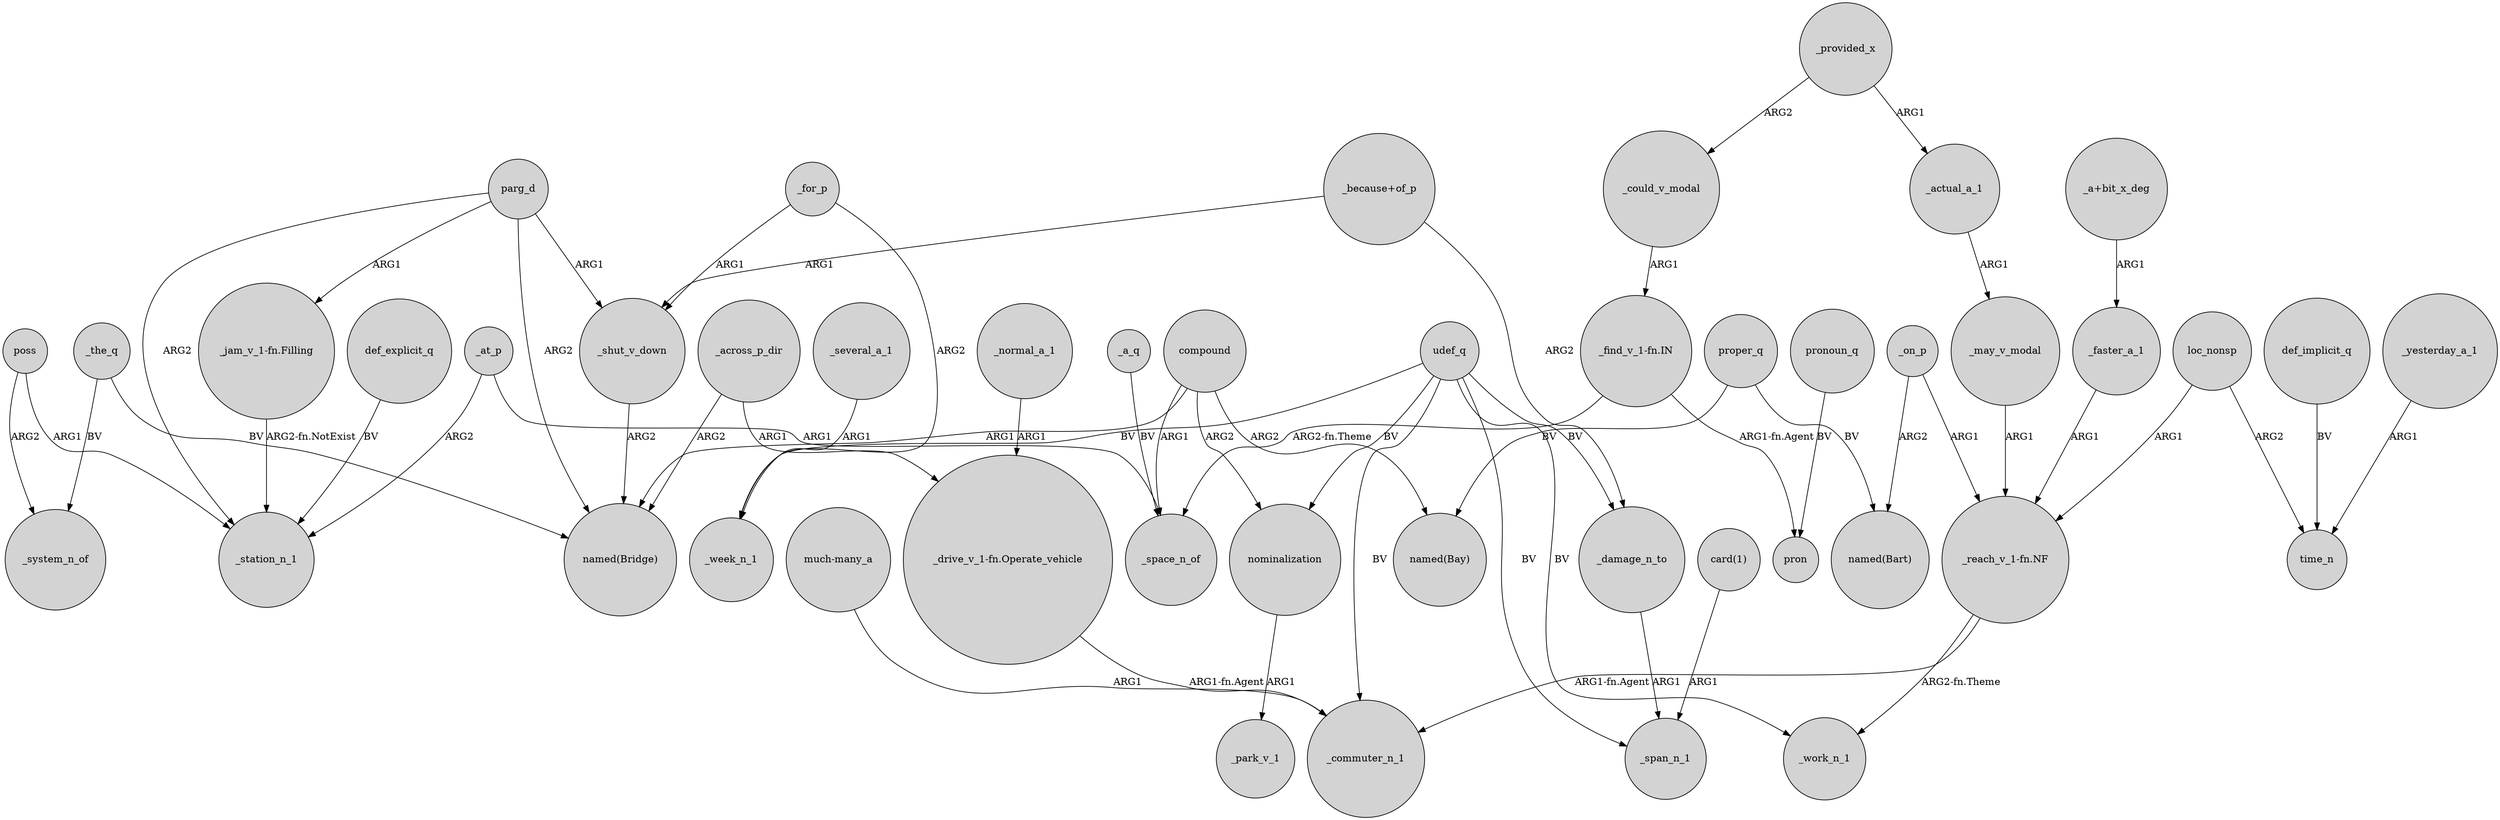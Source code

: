 digraph {
	node [shape=circle style=filled]
	_for_p -> _shut_v_down [label=ARG1]
	_yesterday_a_1 -> time_n [label=ARG1]
	proper_q -> "named(Bay)" [label=BV]
	_provided_x -> _actual_a_1 [label=ARG1]
	parg_d -> _station_n_1 [label=ARG2]
	"much-many_a" -> _commuter_n_1 [label=ARG1]
	_across_p_dir -> "_drive_v_1-fn.Operate_vehicle" [label=ARG1]
	_at_p -> _station_n_1 [label=ARG2]
	_actual_a_1 -> _may_v_modal [label=ARG1]
	nominalization -> _park_v_1 [label=ARG1]
	parg_d -> "named(Bridge)" [label=ARG2]
	"_a+bit_x_deg" -> _faster_a_1 [label=ARG1]
	udef_q -> _commuter_n_1 [label=BV]
	compound -> nominalization [label=ARG2]
	"_find_v_1-fn.IN" -> _space_n_of [label="ARG2-fn.Theme"]
	poss -> _station_n_1 [label=ARG1]
	"_reach_v_1-fn.NF" -> _commuter_n_1 [label="ARG1-fn.Agent"]
	loc_nonsp -> time_n [label=ARG2]
	_several_a_1 -> _week_n_1 [label=ARG1]
	_normal_a_1 -> "_drive_v_1-fn.Operate_vehicle" [label=ARG1]
	"_because+of_p" -> _damage_n_to [label=ARG2]
	loc_nonsp -> "_reach_v_1-fn.NF" [label=ARG1]
	pronoun_q -> pron [label=BV]
	_could_v_modal -> "_find_v_1-fn.IN" [label=ARG1]
	_a_q -> _space_n_of [label=BV]
	"card(1)" -> _span_n_1 [label=ARG1]
	_for_p -> _week_n_1 [label=ARG2]
	parg_d -> _shut_v_down [label=ARG1]
	udef_q -> _week_n_1 [label=BV]
	udef_q -> _damage_n_to [label=BV]
	"_because+of_p" -> _shut_v_down [label=ARG1]
	_on_p -> "_reach_v_1-fn.NF" [label=ARG1]
	compound -> _space_n_of [label=ARG1]
	_across_p_dir -> "named(Bridge)" [label=ARG2]
	_shut_v_down -> "named(Bridge)" [label=ARG2]
	_provided_x -> _could_v_modal [label=ARG2]
	udef_q -> nominalization [label=BV]
	_at_p -> _space_n_of [label=ARG1]
	compound -> "named(Bridge)" [label=ARG1]
	_may_v_modal -> "_reach_v_1-fn.NF" [label=ARG1]
	poss -> _system_n_of [label=ARG2]
	def_explicit_q -> _station_n_1 [label=BV]
	compound -> "named(Bay)" [label=ARG2]
	"_jam_v_1-fn.Filling" -> _station_n_1 [label="ARG2-fn.NotExist"]
	_faster_a_1 -> "_reach_v_1-fn.NF" [label=ARG1]
	_on_p -> "named(Bart)" [label=ARG2]
	_the_q -> _system_n_of [label=BV]
	parg_d -> "_jam_v_1-fn.Filling" [label=ARG1]
	"_find_v_1-fn.IN" -> pron [label="ARG1-fn.Agent"]
	"_reach_v_1-fn.NF" -> _work_n_1 [label="ARG2-fn.Theme"]
	_the_q -> "named(Bridge)" [label=BV]
	proper_q -> "named(Bart)" [label=BV]
	udef_q -> _span_n_1 [label=BV]
	"_drive_v_1-fn.Operate_vehicle" -> _commuter_n_1 [label="ARG1-fn.Agent"]
	def_implicit_q -> time_n [label=BV]
	_damage_n_to -> _span_n_1 [label=ARG1]
	udef_q -> _work_n_1 [label=BV]
}
